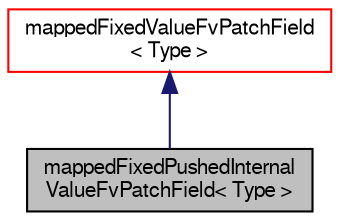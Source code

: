 digraph "mappedFixedPushedInternalValueFvPatchField&lt; Type &gt;"
{
  bgcolor="transparent";
  edge [fontname="FreeSans",fontsize="10",labelfontname="FreeSans",labelfontsize="10"];
  node [fontname="FreeSans",fontsize="10",shape=record];
  Node12 [label="mappedFixedPushedInternal\lValueFvPatchField\< Type \>",height=0.2,width=0.4,color="black", fillcolor="grey75", style="filled", fontcolor="black"];
  Node13 -> Node12 [dir="back",color="midnightblue",fontsize="10",style="solid",fontname="FreeSans"];
  Node13 [label="mappedFixedValueFvPatchField\l\< Type \>",height=0.2,width=0.4,color="red",URL="$a22174.html",tooltip="This boundary condition maps the value at a set of cells or patch faces back to *this. "];
}
